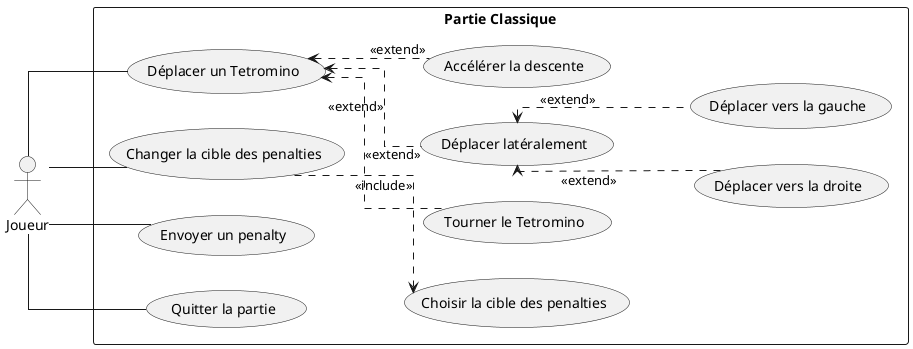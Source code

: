 @startuml ClassicUseCase

'Dual & Normal Mode'
' NOTE: We could add "pause", "resume" & "stop game" in game menu

left to right direction
actor Joueur as player
skinparam linetype ortho


rectangle "Partie Classique" as game {
    '### Social
    ' NOTE: we don't have to implement this but it would be a cool feature
    ' usecase "discuter" as chat

    '### Game Actions
    usecase "Déplacer un Tetromino" as move_piece
    usecase "Tourner le Tetromino" as rotate_piece
    usecase "Changer la cible des penalties" as change_malus_target

    '### Option for malus
    usecase "Choisir la cible des penalties" as choose_malus_target

    'TODO: penalty might be a bad name
    'TODO: throw n lines penalty can be activated only if f(n) lines have been completed
    usecase "Envoyer un penalty" as throw_penalty

    '### move piece subcases NOTE: is "extends" the right keyword for this
    usecase "Déplacer latéralement" as lateral_movement
    usecase "Accélérer la descente" as increase_descent
    usecase "Déplacer vers la droite" as move_right
    usecase "Déplacer vers la gauche" as move_left

    '### Pause menu
    usecase "Quitter la partie" as quit_game
}

player -- move_piece
player -- throw_penalty
player -- change_malus_target
player -- quit_game

(move_piece) <-. (lateral_movement): <<extend>>
(move_piece) <-. (increase_descent): <<extend>>
(move_piece) <-. (rotate_piece): <<extend>>
(lateral_movement) <-. (move_right): <<extend>>
(lateral_movement) <-. (move_left): <<extend>>


(change_malus_target) .-> (choose_malus_target): <<include>>

@enduml
